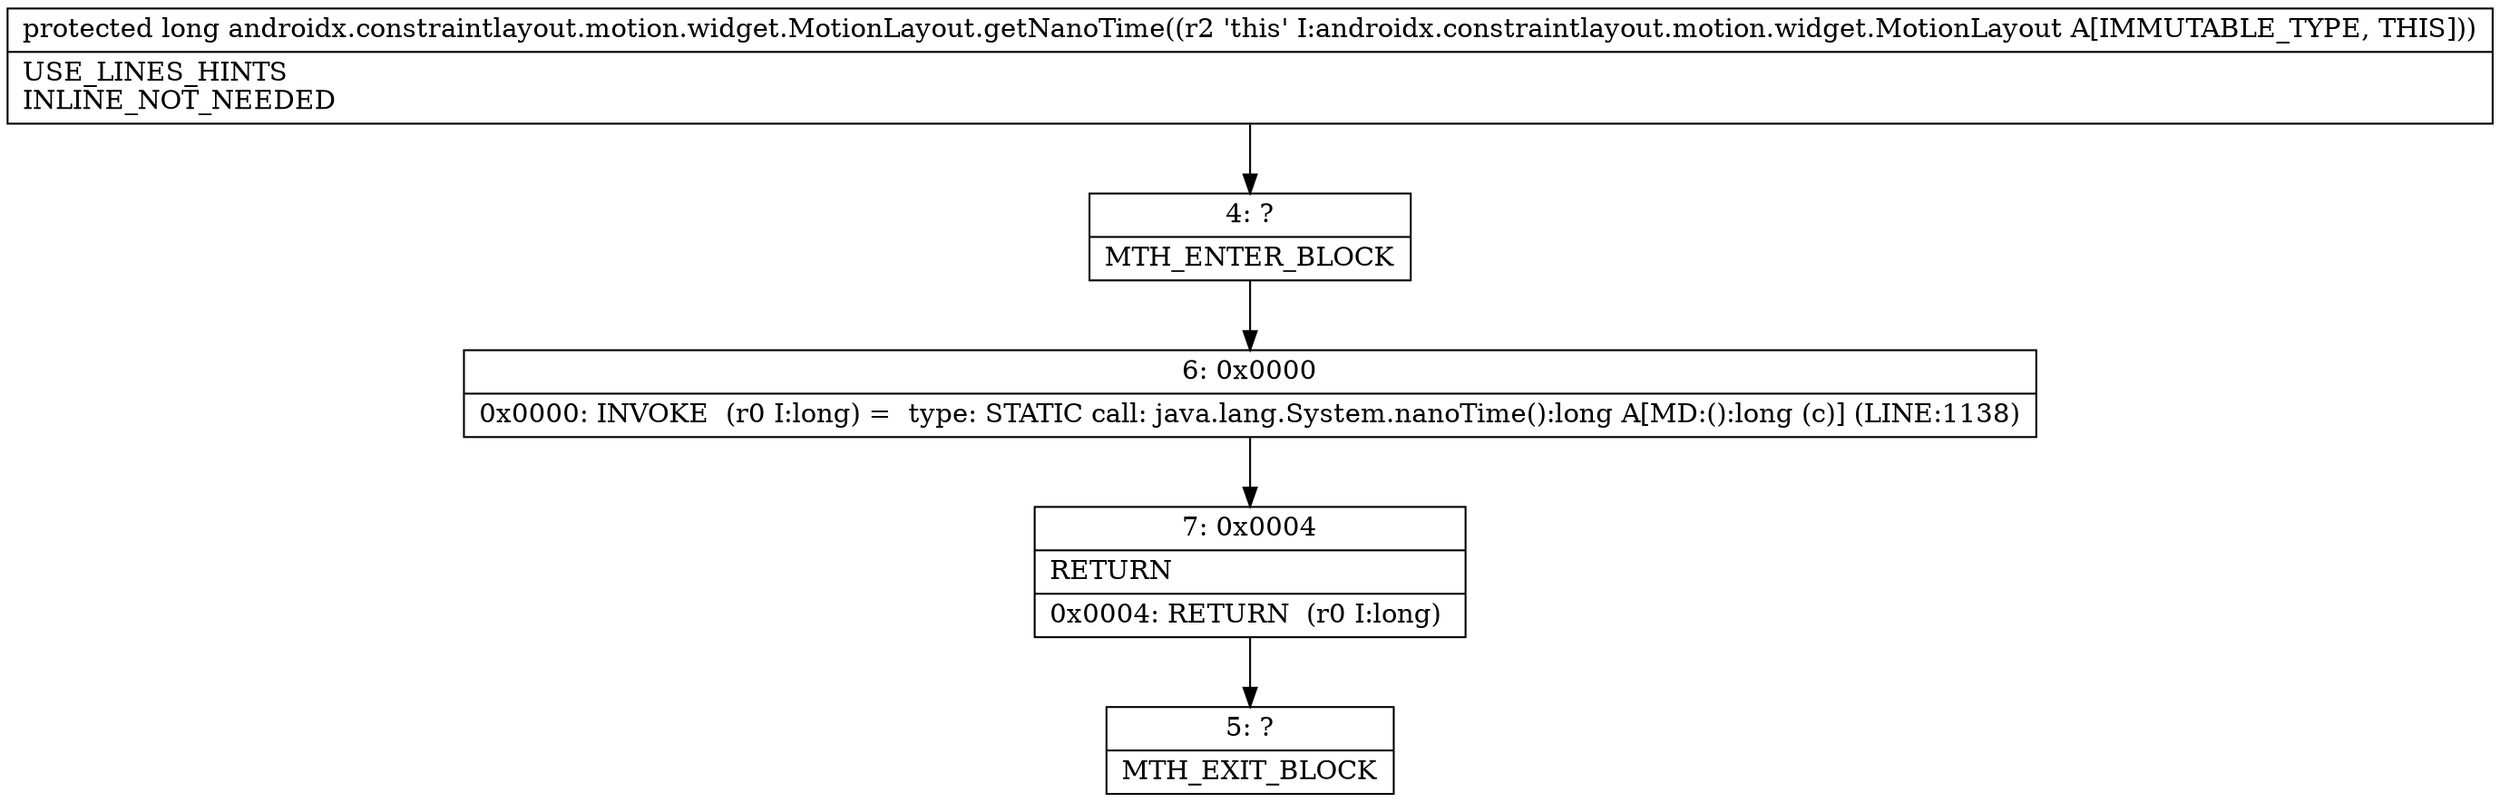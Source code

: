 digraph "CFG forandroidx.constraintlayout.motion.widget.MotionLayout.getNanoTime()J" {
Node_4 [shape=record,label="{4\:\ ?|MTH_ENTER_BLOCK\l}"];
Node_6 [shape=record,label="{6\:\ 0x0000|0x0000: INVOKE  (r0 I:long) =  type: STATIC call: java.lang.System.nanoTime():long A[MD:():long (c)] (LINE:1138)\l}"];
Node_7 [shape=record,label="{7\:\ 0x0004|RETURN\l|0x0004: RETURN  (r0 I:long) \l}"];
Node_5 [shape=record,label="{5\:\ ?|MTH_EXIT_BLOCK\l}"];
MethodNode[shape=record,label="{protected long androidx.constraintlayout.motion.widget.MotionLayout.getNanoTime((r2 'this' I:androidx.constraintlayout.motion.widget.MotionLayout A[IMMUTABLE_TYPE, THIS]))  | USE_LINES_HINTS\lINLINE_NOT_NEEDED\l}"];
MethodNode -> Node_4;Node_4 -> Node_6;
Node_6 -> Node_7;
Node_7 -> Node_5;
}

